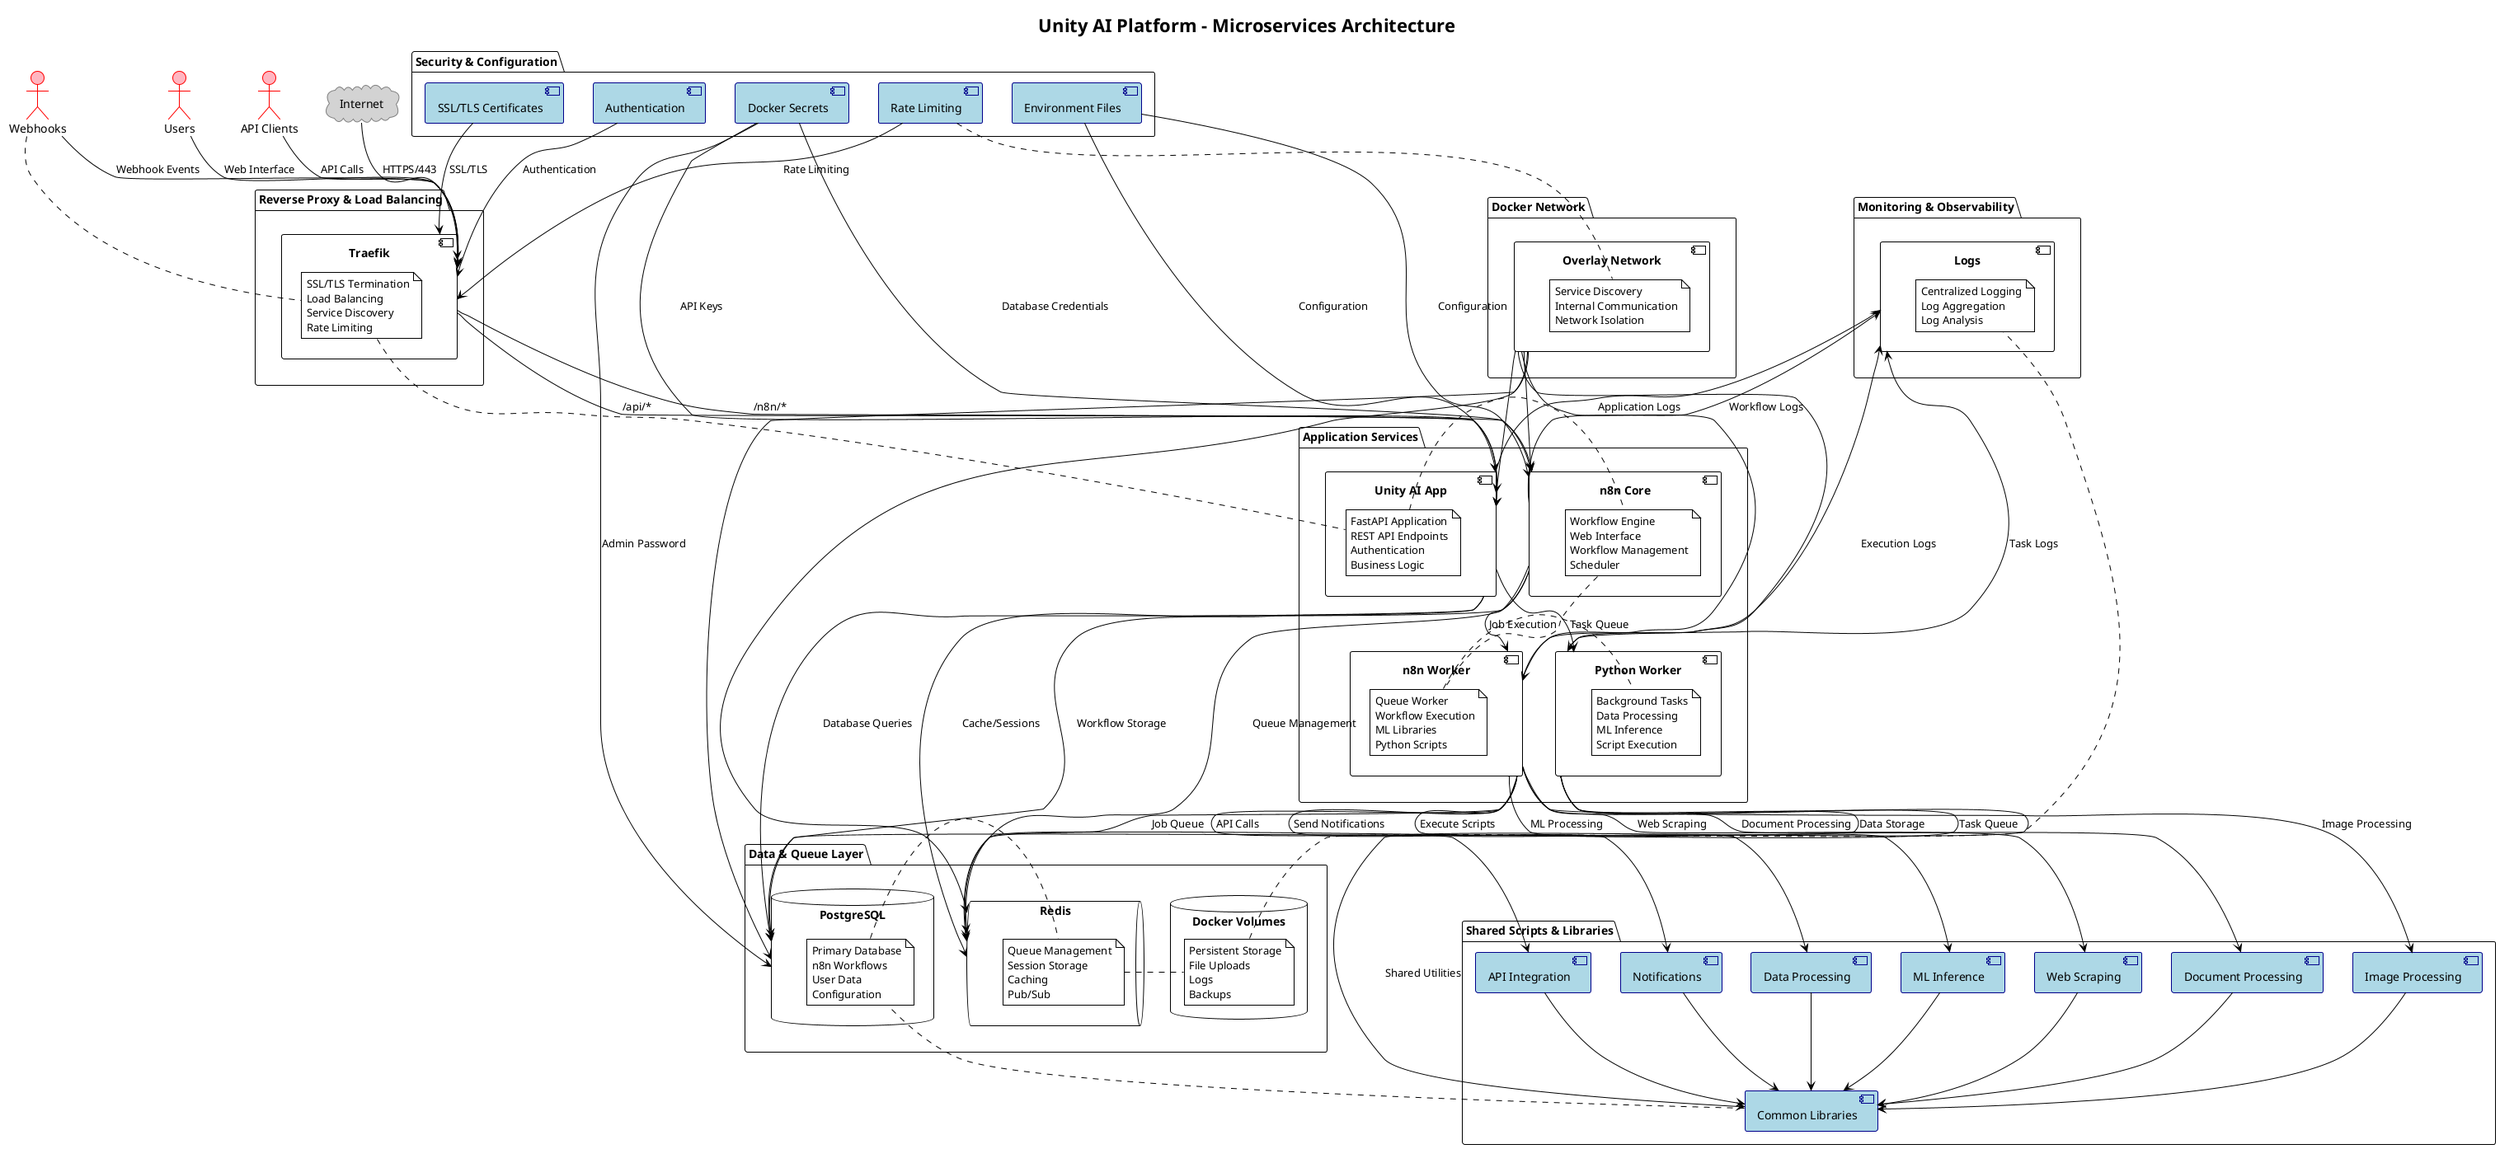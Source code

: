 @startuml Unity AI Platform Architecture
!theme plain
title Unity AI Platform - Microservices Architecture

!define RECTANGLE class
!define COMPONENT component
!define DATABASE database
!define QUEUE queue
!define CLOUD cloud
!define ACTOR actor

' External Layer
CLOUD "Internet" as internet
ACTOR "Users" as users
ACTOR "API Clients" as clients
ACTOR "Webhooks" as webhooks

' Reverse Proxy Layer
package "Reverse Proxy & Load Balancing" {
  COMPONENT "Traefik" as traefik {
    note right: SSL/TLS Termination\nLoad Balancing\nService Discovery\nRate Limiting
  }
}

' Application Services Layer
package "Application Services" {
  COMPONENT "Unity AI App" as unityai {
    note right: FastAPI Application\nREST API Endpoints\nAuthentication\nBusiness Logic
  }
  
  COMPONENT "n8n Core" as n8n_core {
    note right: Workflow Engine\nWeb Interface\nWorkflow Management\nScheduler
  }
  
  COMPONENT "n8n Worker" as n8n_worker {
    note right: Queue Worker\nWorkflow Execution\nML Libraries\nPython Scripts
  }
  
  COMPONENT "Python Worker" as python_worker {
    note right: Background Tasks\nData Processing\nML Inference\nScript Execution
  }
}

' Shared Resources
package "Shared Scripts & Libraries" {
  COMPONENT "Data Processing" as data_scripts
  COMPONENT "ML Inference" as ml_scripts
  COMPONENT "Web Scraping" as scraping_scripts
  COMPONENT "Document Processing" as doc_scripts
  COMPONENT "Image Processing" as img_scripts
  COMPONENT "API Integration" as api_scripts
  COMPONENT "Notifications" as notification_scripts
  COMPONENT "Common Libraries" as common_libs
}

' Data & Queue Layer
package "Data & Queue Layer" {
  DATABASE "PostgreSQL" as postgres {
    note right: Primary Database\nn8n Workflows\nUser Data\nConfiguration
  }
  
  QUEUE "Redis" as redis {
    note right: Queue Management\nSession Storage\nCaching\nPub/Sub
  }
  
  DATABASE "Docker Volumes" as volumes {
    note right: Persistent Storage\nFile Uploads\nLogs\nBackups
  }
}

' Monitoring Layer
package "Monitoring & Observability" {

  
  COMPONENT "Logs" as logs {
    note right: Centralized Logging\nLog Aggregation\nLog Analysis
  }
}

' Security Layer
package "Security & Configuration" {
  COMPONENT "Docker Secrets" as secrets
  COMPONENT "Environment Files" as env_files
  COMPONENT "SSL/TLS Certificates" as certificates
  COMPONENT "Authentication" as auth
  COMPONENT "Rate Limiting" as rate_limit
}

' Network Layer
package "Docker Network" {
  COMPONENT "Overlay Network" as network {
    note right: Service Discovery\nInternal Communication\nNetwork Isolation
  }
}

' External Connections
internet --> traefik : HTTPS/443
users --> traefik : Web Interface
clients --> traefik : API Calls
webhooks --> traefik : Webhook Events

' Traefik Routing
traefik --> unityai : /api/*
traefik --> n8n_core : /n8n/*


' Application Service Connections
unityai --> postgres : Database Queries
unityai --> redis : Cache/Sessions
unityai --> python_worker : Task Queue

n8n_core --> postgres : Workflow Storage
n8n_core --> redis : Queue Management
n8n_core --> n8n_worker : Job Execution

n8n_worker --> redis : Job Queue
n8n_worker --> data_scripts : Execute Scripts
n8n_worker --> ml_scripts : ML Processing
n8n_worker --> scraping_scripts : Web Scraping
n8n_worker --> doc_scripts : Document Processing
n8n_worker --> img_scripts : Image Processing
n8n_worker --> api_scripts : API Calls
n8n_worker --> notification_scripts : Send Notifications

python_worker --> redis : Task Queue
python_worker --> postgres : Data Storage
python_worker --> common_libs : Shared Utilities

' Shared Resources Dependencies
data_scripts --> common_libs
ml_scripts --> common_libs
scraping_scripts --> common_libs
doc_scripts --> common_libs
img_scripts --> common_libs
api_scripts --> common_libs
notification_scripts --> common_libs

' Monitoring Connections

logs <-- unityai : Application Logs
logs <-- n8n_core : Workflow Logs
logs <-- n8n_worker : Execution Logs
logs <-- python_worker : Task Logs

' Security Connections
secrets --> unityai : API Keys
secrets --> n8n_core : Database Credentials
secrets --> postgres : Admin Password
env_files --> unityai : Configuration
env_files --> n8n_core : Configuration
certificates --> traefik : SSL/TLS
auth --> traefik : Authentication
rate_limit --> traefik : Rate Limiting

' Network Layer
network --> unityai
network --> n8n_core
network --> n8n_worker
network --> python_worker
network --> postgres
network --> redis


' Styling
skinparam component {
  BackgroundColor LightBlue
  BorderColor DarkBlue
}

skinparam database {
  BackgroundColor LightGreen
  BorderColor DarkGreen
}

skinparam queue {
  BackgroundColor LightYellow
  BorderColor Orange
}

skinparam cloud {
  BackgroundColor LightGray
  BorderColor Gray
}

skinparam actor {
  BackgroundColor LightPink
  BorderColor Red
}

skinparam package {
  BackgroundColor White
  BorderColor Black
  FontStyle bold
}

@enduml